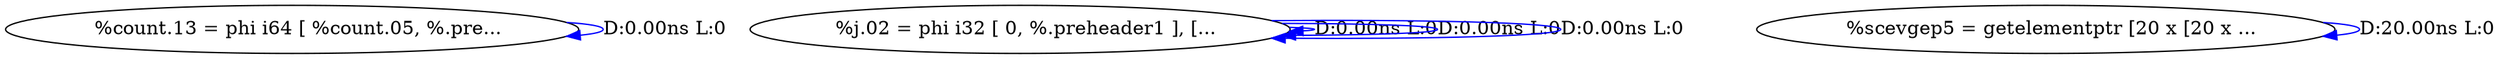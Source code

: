digraph {
Node0x3e471c0[label="  %count.13 = phi i64 [ %count.05, %.pre..."];
Node0x3e471c0 -> Node0x3e471c0[label="D:0.00ns L:0",color=blue];
Node0x3e472a0[label="  %j.02 = phi i32 [ 0, %.preheader1 ], [..."];
Node0x3e472a0 -> Node0x3e472a0[label="D:0.00ns L:0",color=blue];
Node0x3e472a0 -> Node0x3e472a0[label="D:0.00ns L:0",color=blue];
Node0x3e472a0 -> Node0x3e472a0[label="D:0.00ns L:0",color=blue];
Node0x3e47380[label="  %scevgep5 = getelementptr [20 x [20 x ..."];
Node0x3e47380 -> Node0x3e47380[label="D:20.00ns L:0",color=blue];
}

